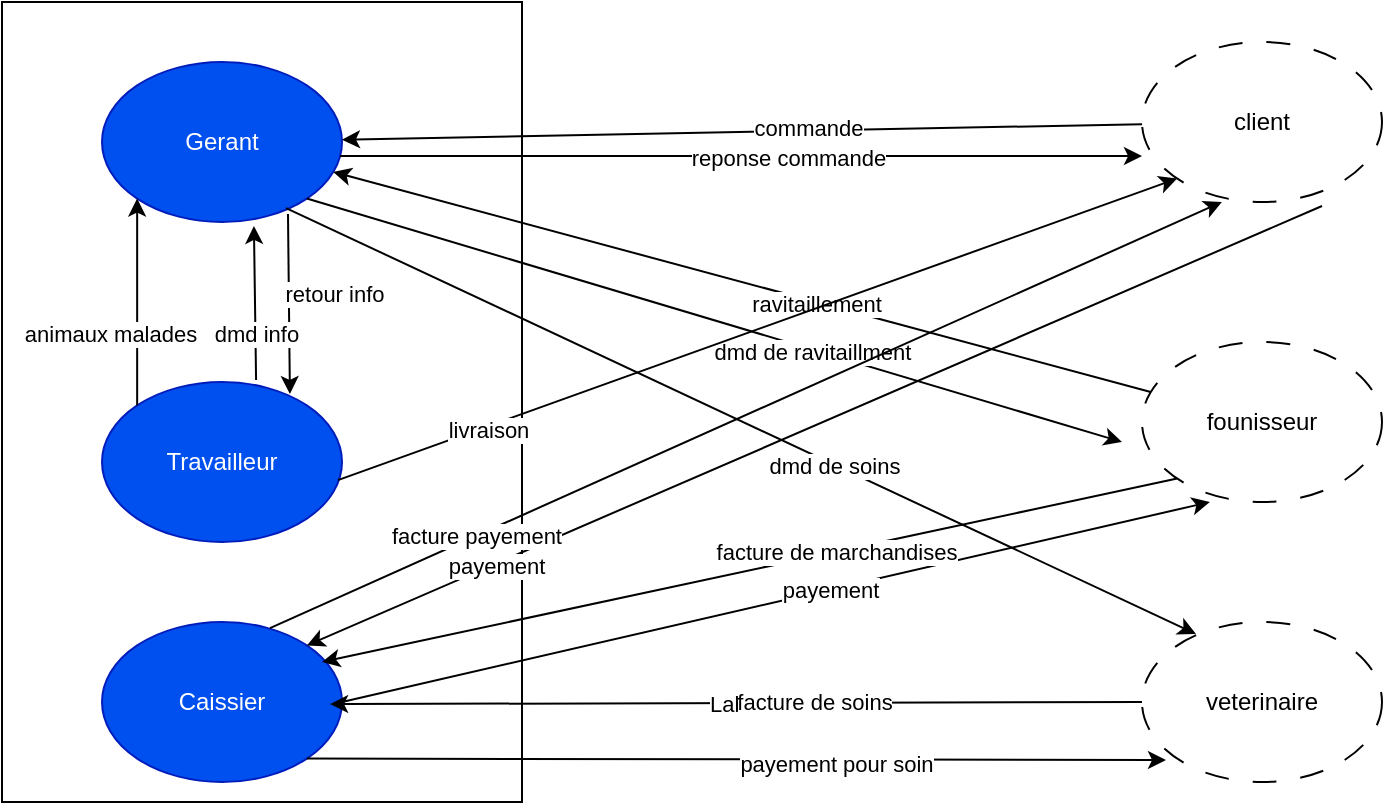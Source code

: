 <mxfile version="20.8.16" type="device"><diagram name="Page-1" id="lCERtDwsM06ypFiiTXCg"><mxGraphModel dx="864" dy="1685" grid="1" gridSize="10" guides="1" tooltips="1" connect="1" arrows="1" fold="1" page="1" pageScale="1" pageWidth="827" pageHeight="1169" math="0" shadow="0"><root><mxCell id="0"/><mxCell id="1" parent="0"/><mxCell id="ThtCcwnVwII1tyv0UY_a-2" value="client" style="ellipse;whiteSpace=wrap;html=1;dashed=1;dashPattern=12 12;" parent="1" vertex="1"><mxGeometry x="580" y="-400" width="120" height="80" as="geometry"/></mxCell><mxCell id="ThtCcwnVwII1tyv0UY_a-3" value="founisseur" style="ellipse;whiteSpace=wrap;html=1;dashed=1;dashPattern=12 12;" parent="1" vertex="1"><mxGeometry x="580" y="-250" width="120" height="80" as="geometry"/></mxCell><mxCell id="ThtCcwnVwII1tyv0UY_a-7" value="veterinaire" style="ellipse;whiteSpace=wrap;html=1;dashed=1;dashPattern=12 12;" parent="1" vertex="1"><mxGeometry x="580" y="-110" width="120" height="80" as="geometry"/></mxCell><mxCell id="ThtCcwnVwII1tyv0UY_a-9" value="" style="rounded=0;whiteSpace=wrap;html=1;" parent="1" vertex="1"><mxGeometry x="10" y="-420" width="260" height="400" as="geometry"/></mxCell><mxCell id="ThtCcwnVwII1tyv0UY_a-10" value="Gerant" style="ellipse;whiteSpace=wrap;html=1;fillColor=#0050ef;fontColor=#ffffff;strokeColor=#001DBC;" parent="1" vertex="1"><mxGeometry x="60" y="-390" width="120" height="80" as="geometry"/></mxCell><mxCell id="ThtCcwnVwII1tyv0UY_a-11" value="Travailleur" style="ellipse;whiteSpace=wrap;html=1;fillColor=#0050ef;fontColor=#ffffff;strokeColor=#001DBC;" parent="1" vertex="1"><mxGeometry x="60" y="-230" width="120" height="80" as="geometry"/></mxCell><mxCell id="ThtCcwnVwII1tyv0UY_a-12" value="Caissier" style="ellipse;whiteSpace=wrap;html=1;fillColor=#0050ef;fontColor=#ffffff;strokeColor=#001DBC;" parent="1" vertex="1"><mxGeometry x="60" y="-110" width="120" height="80" as="geometry"/></mxCell><mxCell id="ThtCcwnVwII1tyv0UY_a-22" value="" style="endArrow=classic;html=1;rounded=0;exitX=1;exitY=1;exitDx=0;exitDy=0;" parent="1" source="ThtCcwnVwII1tyv0UY_a-10" edge="1"><mxGeometry relative="1" as="geometry"><mxPoint x="340" y="-190" as="sourcePoint"/><mxPoint x="570" y="-200" as="targetPoint"/></mxGeometry></mxCell><mxCell id="ThtCcwnVwII1tyv0UY_a-24" value="dmd de ravitaillment" style="edgeLabel;html=1;align=center;verticalAlign=middle;resizable=0;points=[];" parent="ThtCcwnVwII1tyv0UY_a-22" vertex="1" connectable="0"><mxGeometry x="0.241" y="-1" relative="1" as="geometry"><mxPoint as="offset"/></mxGeometry></mxCell><mxCell id="ThtCcwnVwII1tyv0UY_a-27" value="" style="endArrow=classic;html=1;rounded=0;" parent="1" source="ThtCcwnVwII1tyv0UY_a-3" target="ThtCcwnVwII1tyv0UY_a-10" edge="1"><mxGeometry relative="1" as="geometry"><mxPoint x="340" y="-190" as="sourcePoint"/><mxPoint x="440" y="-190" as="targetPoint"/></mxGeometry></mxCell><mxCell id="ThtCcwnVwII1tyv0UY_a-29" value="ravitaillement" style="edgeLabel;html=1;align=center;verticalAlign=middle;resizable=0;points=[];" parent="ThtCcwnVwII1tyv0UY_a-27" vertex="1" connectable="0"><mxGeometry x="-0.182" y="1" relative="1" as="geometry"><mxPoint as="offset"/></mxGeometry></mxCell><mxCell id="ThtCcwnVwII1tyv0UY_a-30" value="" style="endArrow=classic;html=1;rounded=0;" parent="1" source="ThtCcwnVwII1tyv0UY_a-2" target="ThtCcwnVwII1tyv0UY_a-10" edge="1"><mxGeometry relative="1" as="geometry"><mxPoint x="570" y="-390" as="sourcePoint"/><mxPoint x="210" y="-330" as="targetPoint"/></mxGeometry></mxCell><mxCell id="ThtCcwnVwII1tyv0UY_a-32" value="commande" style="edgeLabel;html=1;align=center;verticalAlign=middle;resizable=0;points=[];" parent="ThtCcwnVwII1tyv0UY_a-30" vertex="1" connectable="0"><mxGeometry x="-0.165" y="-2" relative="1" as="geometry"><mxPoint as="offset"/></mxGeometry></mxCell><mxCell id="ThtCcwnVwII1tyv0UY_a-35" value="" style="endArrow=classic;html=1;rounded=0;exitX=0.992;exitY=0.588;exitDx=0;exitDy=0;exitPerimeter=0;entryX=0;entryY=0.713;entryDx=0;entryDy=0;entryPerimeter=0;" parent="1" source="ThtCcwnVwII1tyv0UY_a-10" target="ThtCcwnVwII1tyv0UY_a-2" edge="1"><mxGeometry relative="1" as="geometry"><mxPoint x="340" y="-190" as="sourcePoint"/><mxPoint x="440" y="-190" as="targetPoint"/></mxGeometry></mxCell><mxCell id="ThtCcwnVwII1tyv0UY_a-36" value="Label" style="edgeLabel;resizable=0;html=1;align=center;verticalAlign=middle;dashed=1;dashPattern=12 12;strokeColor=#0000CC;" parent="ThtCcwnVwII1tyv0UY_a-35" connectable="0" vertex="1"><mxGeometry relative="1" as="geometry"/></mxCell><mxCell id="ThtCcwnVwII1tyv0UY_a-37" value="reponse commande" style="edgeLabel;html=1;align=center;verticalAlign=middle;resizable=0;points=[];" parent="ThtCcwnVwII1tyv0UY_a-35" vertex="1" connectable="0"><mxGeometry x="0.118" y="-1" relative="1" as="geometry"><mxPoint as="offset"/></mxGeometry></mxCell><mxCell id="ThtCcwnVwII1tyv0UY_a-38" value="" style="endArrow=classic;html=1;rounded=0;exitX=0.767;exitY=0.913;exitDx=0;exitDy=0;exitPerimeter=0;entryX=0.225;entryY=0.075;entryDx=0;entryDy=0;entryPerimeter=0;" parent="1" source="ThtCcwnVwII1tyv0UY_a-10" target="ThtCcwnVwII1tyv0UY_a-7" edge="1"><mxGeometry relative="1" as="geometry"><mxPoint x="320" y="-240" as="sourcePoint"/><mxPoint x="440" y="-190" as="targetPoint"/></mxGeometry></mxCell><mxCell id="ThtCcwnVwII1tyv0UY_a-44" value="dmd de soins" style="edgeLabel;html=1;align=center;verticalAlign=middle;resizable=0;points=[];" parent="ThtCcwnVwII1tyv0UY_a-38" vertex="1" connectable="0"><mxGeometry x="0.205" y="-1" relative="1" as="geometry"><mxPoint as="offset"/></mxGeometry></mxCell><mxCell id="ThtCcwnVwII1tyv0UY_a-40" value="" style="endArrow=classic;html=1;rounded=0;entryX=0.783;entryY=0.075;entryDx=0;entryDy=0;entryPerimeter=0;exitX=0.775;exitY=0.95;exitDx=0;exitDy=0;exitPerimeter=0;" parent="1" source="ThtCcwnVwII1tyv0UY_a-10" target="ThtCcwnVwII1tyv0UY_a-11" edge="1"><mxGeometry relative="1" as="geometry"><mxPoint x="146.96" y="-312" as="sourcePoint"/><mxPoint x="146" y="-248" as="targetPoint"/></mxGeometry></mxCell><mxCell id="ThtCcwnVwII1tyv0UY_a-54" value="retour info" style="edgeLabel;html=1;align=center;verticalAlign=middle;resizable=0;points=[];" parent="ThtCcwnVwII1tyv0UY_a-40" vertex="1" connectable="0"><mxGeometry x="-0.289" y="1" relative="1" as="geometry"><mxPoint x="21" y="8" as="offset"/></mxGeometry></mxCell><mxCell id="ThtCcwnVwII1tyv0UY_a-42" value="" style="endArrow=classic;html=1;rounded=0;entryX=0.633;entryY=1.025;entryDx=0;entryDy=0;entryPerimeter=0;exitX=0.642;exitY=-0.012;exitDx=0;exitDy=0;exitPerimeter=0;" parent="1" source="ThtCcwnVwII1tyv0UY_a-11" target="ThtCcwnVwII1tyv0UY_a-10" edge="1"><mxGeometry relative="1" as="geometry"><mxPoint x="130" y="-240" as="sourcePoint"/><mxPoint x="100" y="-310" as="targetPoint"/></mxGeometry></mxCell><mxCell id="ThtCcwnVwII1tyv0UY_a-53" value="dmd info" style="edgeLabel;html=1;align=center;verticalAlign=middle;resizable=0;points=[];" parent="ThtCcwnVwII1tyv0UY_a-42" vertex="1" connectable="0"><mxGeometry x="-0.395" relative="1" as="geometry"><mxPoint as="offset"/></mxGeometry></mxCell><mxCell id="ThtCcwnVwII1tyv0UY_a-45" value="" style="endArrow=classic;html=1;rounded=0;exitX=0;exitY=0.5;exitDx=0;exitDy=0;entryX=1.017;entryY=0.638;entryDx=0;entryDy=0;entryPerimeter=0;" parent="1" source="ThtCcwnVwII1tyv0UY_a-7" edge="1"><mxGeometry relative="1" as="geometry"><mxPoint x="569" y="-62.96" as="sourcePoint"/><mxPoint x="174.04" y="-68.96" as="targetPoint"/></mxGeometry></mxCell><mxCell id="ThtCcwnVwII1tyv0UY_a-46" value="Label" style="edgeLabel;resizable=0;html=1;align=center;verticalAlign=middle;dashed=1;dashPattern=12 12;strokeColor=#0000CC;" parent="ThtCcwnVwII1tyv0UY_a-45" connectable="0" vertex="1"><mxGeometry relative="1" as="geometry"/></mxCell><mxCell id="ThtCcwnVwII1tyv0UY_a-47" value="facture de soins" style="edgeLabel;html=1;align=center;verticalAlign=middle;resizable=0;points=[];" parent="ThtCcwnVwII1tyv0UY_a-45" vertex="1" connectable="0"><mxGeometry x="-0.19" y="-1" relative="1" as="geometry"><mxPoint as="offset"/></mxGeometry></mxCell><mxCell id="ThtCcwnVwII1tyv0UY_a-48" value="" style="endArrow=classic;html=1;rounded=0;exitX=1;exitY=1;exitDx=0;exitDy=0;entryX=0.1;entryY=0.863;entryDx=0;entryDy=0;entryPerimeter=0;" parent="1" source="ThtCcwnVwII1tyv0UY_a-12" target="ThtCcwnVwII1tyv0UY_a-7" edge="1"><mxGeometry relative="1" as="geometry"><mxPoint x="340" y="-60" as="sourcePoint"/><mxPoint x="440" y="-60" as="targetPoint"/></mxGeometry></mxCell><mxCell id="ThtCcwnVwII1tyv0UY_a-50" value="payement pour soin" style="edgeLabel;html=1;align=center;verticalAlign=middle;resizable=0;points=[];" parent="ThtCcwnVwII1tyv0UY_a-48" vertex="1" connectable="0"><mxGeometry x="0.232" y="-2" relative="1" as="geometry"><mxPoint as="offset"/></mxGeometry></mxCell><mxCell id="ThtCcwnVwII1tyv0UY_a-51" value="" style="endArrow=classic;html=1;rounded=0;exitX=1;exitY=0.5;exitDx=0;exitDy=0;entryX=0.283;entryY=1;entryDx=0;entryDy=0;entryPerimeter=0;" parent="1" source="ThtCcwnVwII1tyv0UY_a-12" target="ThtCcwnVwII1tyv0UY_a-3" edge="1"><mxGeometry relative="1" as="geometry"><mxPoint x="340" y="-190" as="sourcePoint"/><mxPoint x="440" y="-190" as="targetPoint"/></mxGeometry></mxCell><mxCell id="ThtCcwnVwII1tyv0UY_a-62" value="payement" style="edgeLabel;html=1;align=center;verticalAlign=middle;resizable=0;points=[];" parent="ThtCcwnVwII1tyv0UY_a-51" vertex="1" connectable="0"><mxGeometry x="0.124" relative="1" as="geometry"><mxPoint as="offset"/></mxGeometry></mxCell><mxCell id="ThtCcwnVwII1tyv0UY_a-59" value="" style="endArrow=classic;html=1;rounded=0;exitX=0;exitY=0;exitDx=0;exitDy=0;entryX=0;entryY=1;entryDx=0;entryDy=0;" parent="1" source="ThtCcwnVwII1tyv0UY_a-11" target="ThtCcwnVwII1tyv0UY_a-10" edge="1"><mxGeometry relative="1" as="geometry"><mxPoint x="340" y="-280" as="sourcePoint"/><mxPoint x="440" y="-280" as="targetPoint"/></mxGeometry></mxCell><mxCell id="ThtCcwnVwII1tyv0UY_a-61" value="animaux malades" style="edgeLabel;html=1;align=center;verticalAlign=middle;resizable=0;points=[];" parent="ThtCcwnVwII1tyv0UY_a-59" vertex="1" connectable="0"><mxGeometry x="-0.309" relative="1" as="geometry"><mxPoint x="-14" as="offset"/></mxGeometry></mxCell><mxCell id="ThtCcwnVwII1tyv0UY_a-63" value="" style="endArrow=classic;html=1;rounded=0;exitX=0;exitY=1;exitDx=0;exitDy=0;" parent="1" source="ThtCcwnVwII1tyv0UY_a-3" edge="1"><mxGeometry relative="1" as="geometry"><mxPoint x="340" y="-280" as="sourcePoint"/><mxPoint x="170" y="-90" as="targetPoint"/></mxGeometry></mxCell><mxCell id="ThtCcwnVwII1tyv0UY_a-65" value="facture de marchandises" style="edgeLabel;html=1;align=center;verticalAlign=middle;resizable=0;points=[];" parent="ThtCcwnVwII1tyv0UY_a-63" vertex="1" connectable="0"><mxGeometry x="-0.202" relative="1" as="geometry"><mxPoint as="offset"/></mxGeometry></mxCell><mxCell id="ThtCcwnVwII1tyv0UY_a-72" value="" style="endArrow=classic;html=1;rounded=0;entryX=1;entryY=0;entryDx=0;entryDy=0;" parent="1" target="ThtCcwnVwII1tyv0UY_a-12" edge="1"><mxGeometry relative="1" as="geometry"><mxPoint x="670" y="-318" as="sourcePoint"/><mxPoint x="440" y="-280" as="targetPoint"/></mxGeometry></mxCell><mxCell id="ThtCcwnVwII1tyv0UY_a-74" value="payement" style="edgeLabel;html=1;align=center;verticalAlign=middle;resizable=0;points=[];" parent="ThtCcwnVwII1tyv0UY_a-72" vertex="1" connectable="0"><mxGeometry x="0.63" y="1" relative="1" as="geometry"><mxPoint as="offset"/></mxGeometry></mxCell><mxCell id="ThtCcwnVwII1tyv0UY_a-75" value="" style="endArrow=classic;html=1;rounded=0;exitX=0.7;exitY=0.038;exitDx=0;exitDy=0;exitPerimeter=0;entryX=0.333;entryY=1;entryDx=0;entryDy=0;entryPerimeter=0;" parent="1" source="ThtCcwnVwII1tyv0UY_a-12" target="ThtCcwnVwII1tyv0UY_a-2" edge="1"><mxGeometry relative="1" as="geometry"><mxPoint x="340" y="-280" as="sourcePoint"/><mxPoint x="440" y="-280" as="targetPoint"/></mxGeometry></mxCell><mxCell id="ThtCcwnVwII1tyv0UY_a-77" value="facture payement" style="edgeLabel;html=1;align=center;verticalAlign=middle;resizable=0;points=[];" parent="ThtCcwnVwII1tyv0UY_a-75" vertex="1" connectable="0"><mxGeometry x="-0.568" relative="1" as="geometry"><mxPoint as="offset"/></mxGeometry></mxCell><mxCell id="ThtCcwnVwII1tyv0UY_a-78" value="" style="endArrow=classic;html=1;rounded=0;exitX=0.983;exitY=0.613;exitDx=0;exitDy=0;exitPerimeter=0;entryX=0;entryY=1;entryDx=0;entryDy=0;" parent="1" source="ThtCcwnVwII1tyv0UY_a-11" target="ThtCcwnVwII1tyv0UY_a-2" edge="1"><mxGeometry relative="1" as="geometry"><mxPoint x="340" y="-280" as="sourcePoint"/><mxPoint x="440" y="-280" as="targetPoint"/></mxGeometry></mxCell><mxCell id="ThtCcwnVwII1tyv0UY_a-80" value="livraison" style="edgeLabel;html=1;align=center;verticalAlign=middle;resizable=0;points=[];" parent="ThtCcwnVwII1tyv0UY_a-78" vertex="1" connectable="0"><mxGeometry x="-0.645" y="-2" relative="1" as="geometry"><mxPoint as="offset"/></mxGeometry></mxCell></root></mxGraphModel></diagram></mxfile>